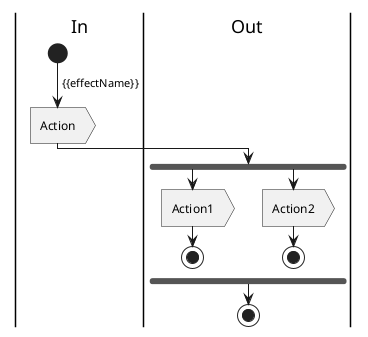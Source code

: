 @startuml
|In|
start
-> {{effectName}};
:Action>
|Out|
fork
:Action1>
stop
fork again
:Action2>
stop
end fork
stop
@enduml
